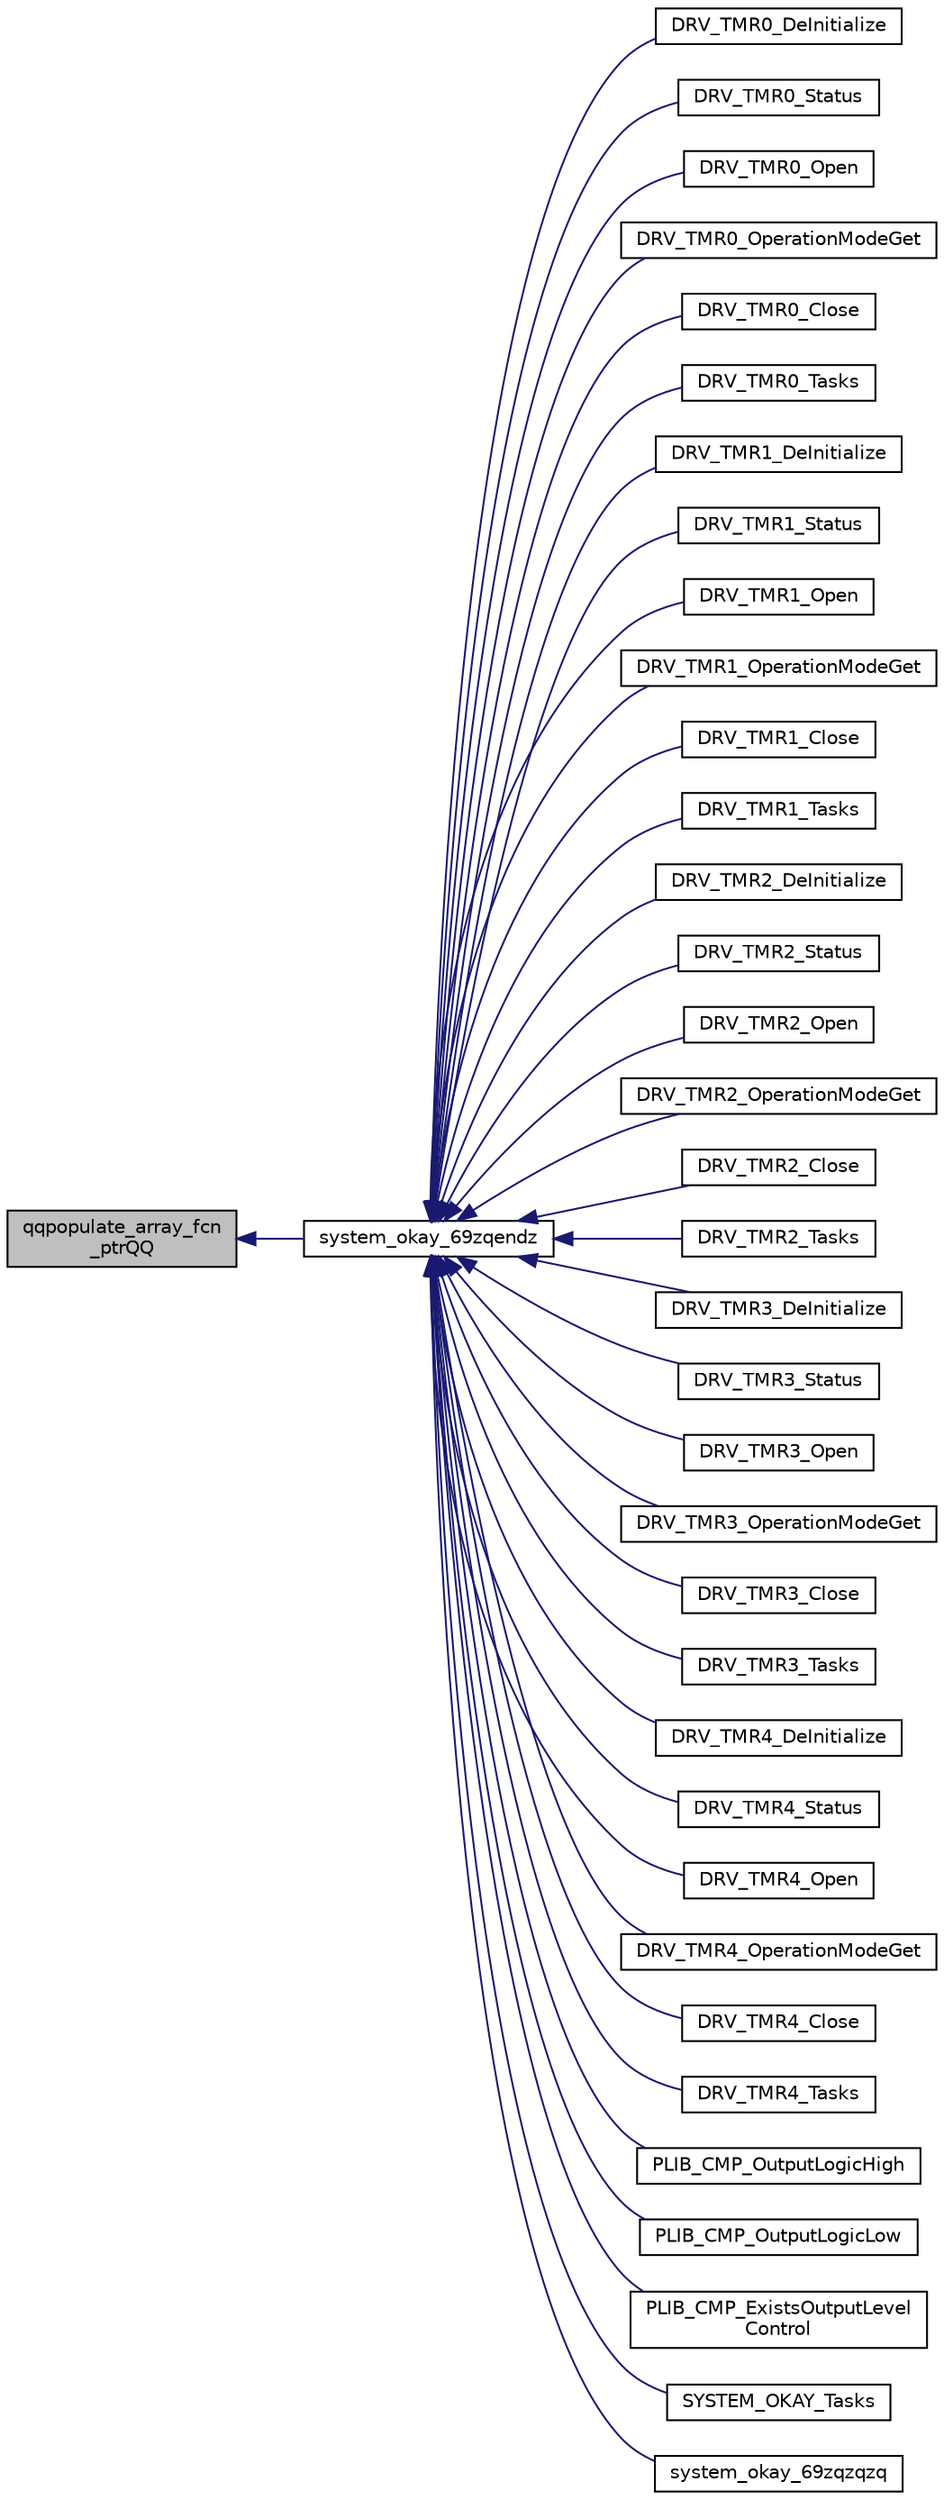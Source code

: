 digraph "qqpopulate_array_fcn_ptrQQ"
{
  edge [fontname="Helvetica",fontsize="10",labelfontname="Helvetica",labelfontsize="10"];
  node [fontname="Helvetica",fontsize="10",shape=record];
  rankdir="LR";
  Node6449 [label="qqpopulate_array_fcn\l_ptrQQ",height=0.2,width=0.4,color="black", fillcolor="grey75", style="filled", fontcolor="black"];
  Node6449 -> Node6450 [dir="back",color="midnightblue",fontsize="10",style="solid",fontname="Helvetica"];
  Node6450 [label="system_okay_69zqendz",height=0.2,width=0.4,color="black", fillcolor="white", style="filled",URL="$inszt__system__okay_8c.html#ab87233a1179bccb66e8e7c5619b53047"];
  Node6450 -> Node6451 [dir="back",color="midnightblue",fontsize="10",style="solid",fontname="Helvetica"];
  Node6451 [label="DRV_TMR0_DeInitialize",height=0.2,width=0.4,color="black", fillcolor="white", style="filled",URL="$inszt__system__okay_8c.html#ac35e22ce2277246569aa15a0142f42de"];
  Node6450 -> Node6452 [dir="back",color="midnightblue",fontsize="10",style="solid",fontname="Helvetica"];
  Node6452 [label="DRV_TMR0_Status",height=0.2,width=0.4,color="black", fillcolor="white", style="filled",URL="$inszt__system__okay_8c.html#aa0b45abb3787c0b80fba63077983fda6"];
  Node6450 -> Node6453 [dir="back",color="midnightblue",fontsize="10",style="solid",fontname="Helvetica"];
  Node6453 [label="DRV_TMR0_Open",height=0.2,width=0.4,color="black", fillcolor="white", style="filled",URL="$inszt__system__okay_8c.html#a6185be0b1acc5308100e9c168c6d9882"];
  Node6450 -> Node6454 [dir="back",color="midnightblue",fontsize="10",style="solid",fontname="Helvetica"];
  Node6454 [label="DRV_TMR0_OperationModeGet",height=0.2,width=0.4,color="black", fillcolor="white", style="filled",URL="$inszt__system__okay_8c.html#a75154e72363837310412c5f0f77ca99b"];
  Node6450 -> Node6455 [dir="back",color="midnightblue",fontsize="10",style="solid",fontname="Helvetica"];
  Node6455 [label="DRV_TMR0_Close",height=0.2,width=0.4,color="black", fillcolor="white", style="filled",URL="$inszt__system__okay_8c.html#a32eae35a1e64a44969e70c746ec9cdc2"];
  Node6450 -> Node6456 [dir="back",color="midnightblue",fontsize="10",style="solid",fontname="Helvetica"];
  Node6456 [label="DRV_TMR0_Tasks",height=0.2,width=0.4,color="black", fillcolor="white", style="filled",URL="$inszt__system__okay_8c.html#a074ed24077060483c762988f726d23e9"];
  Node6450 -> Node6457 [dir="back",color="midnightblue",fontsize="10",style="solid",fontname="Helvetica"];
  Node6457 [label="DRV_TMR1_DeInitialize",height=0.2,width=0.4,color="black", fillcolor="white", style="filled",URL="$inszt__system__okay_8c.html#abf7739f5097a1ceff5268ea070a35c9e"];
  Node6450 -> Node6458 [dir="back",color="midnightblue",fontsize="10",style="solid",fontname="Helvetica"];
  Node6458 [label="DRV_TMR1_Status",height=0.2,width=0.4,color="black", fillcolor="white", style="filled",URL="$inszt__system__okay_8c.html#af0b509a65d0cc40830845f905e72f383"];
  Node6450 -> Node6459 [dir="back",color="midnightblue",fontsize="10",style="solid",fontname="Helvetica"];
  Node6459 [label="DRV_TMR1_Open",height=0.2,width=0.4,color="black", fillcolor="white", style="filled",URL="$inszt__system__okay_8c.html#ac23662f1a2e62aff3d8576b4fb403b5e"];
  Node6450 -> Node6460 [dir="back",color="midnightblue",fontsize="10",style="solid",fontname="Helvetica"];
  Node6460 [label="DRV_TMR1_OperationModeGet",height=0.2,width=0.4,color="black", fillcolor="white", style="filled",URL="$inszt__system__okay_8c.html#a2ddcb52c248a14db2f5d3cc2b8396b4d"];
  Node6450 -> Node6461 [dir="back",color="midnightblue",fontsize="10",style="solid",fontname="Helvetica"];
  Node6461 [label="DRV_TMR1_Close",height=0.2,width=0.4,color="black", fillcolor="white", style="filled",URL="$inszt__system__okay_8c.html#a6a5cde4bb2a1f040394eff6085aa1d59"];
  Node6450 -> Node6462 [dir="back",color="midnightblue",fontsize="10",style="solid",fontname="Helvetica"];
  Node6462 [label="DRV_TMR1_Tasks",height=0.2,width=0.4,color="black", fillcolor="white", style="filled",URL="$inszt__system__okay_8c.html#a0c01e1083b80ad88b2bc0fae758b1f0e"];
  Node6450 -> Node6463 [dir="back",color="midnightblue",fontsize="10",style="solid",fontname="Helvetica"];
  Node6463 [label="DRV_TMR2_DeInitialize",height=0.2,width=0.4,color="black", fillcolor="white", style="filled",URL="$inszt__system__okay_8c.html#a0aa800750e31f5d3aea0afcd7faa41fe"];
  Node6450 -> Node6464 [dir="back",color="midnightblue",fontsize="10",style="solid",fontname="Helvetica"];
  Node6464 [label="DRV_TMR2_Status",height=0.2,width=0.4,color="black", fillcolor="white", style="filled",URL="$inszt__system__okay_8c.html#ab66021f387d5cbb3e7ab20b7718aa773"];
  Node6450 -> Node6465 [dir="back",color="midnightblue",fontsize="10",style="solid",fontname="Helvetica"];
  Node6465 [label="DRV_TMR2_Open",height=0.2,width=0.4,color="black", fillcolor="white", style="filled",URL="$inszt__system__okay_8c.html#ae3ec2e7d926f1dfcf4d5b4ec3f4452b1"];
  Node6450 -> Node6466 [dir="back",color="midnightblue",fontsize="10",style="solid",fontname="Helvetica"];
  Node6466 [label="DRV_TMR2_OperationModeGet",height=0.2,width=0.4,color="black", fillcolor="white", style="filled",URL="$inszt__system__okay_8c.html#aaec612bc5ca6823e226aa9e168f0f7e4"];
  Node6450 -> Node6467 [dir="back",color="midnightblue",fontsize="10",style="solid",fontname="Helvetica"];
  Node6467 [label="DRV_TMR2_Close",height=0.2,width=0.4,color="black", fillcolor="white", style="filled",URL="$inszt__system__okay_8c.html#a5ad44e5f36f8a566c396331e7c08c15d"];
  Node6450 -> Node6468 [dir="back",color="midnightblue",fontsize="10",style="solid",fontname="Helvetica"];
  Node6468 [label="DRV_TMR2_Tasks",height=0.2,width=0.4,color="black", fillcolor="white", style="filled",URL="$inszt__system__okay_8c.html#a4cae103296c260a0cacd0bfbb02abec6"];
  Node6450 -> Node6469 [dir="back",color="midnightblue",fontsize="10",style="solid",fontname="Helvetica"];
  Node6469 [label="DRV_TMR3_DeInitialize",height=0.2,width=0.4,color="black", fillcolor="white", style="filled",URL="$inszt__system__okay_8c.html#a51119949a1b0dc2ade9d15cd3eef3cf9"];
  Node6450 -> Node6470 [dir="back",color="midnightblue",fontsize="10",style="solid",fontname="Helvetica"];
  Node6470 [label="DRV_TMR3_Status",height=0.2,width=0.4,color="black", fillcolor="white", style="filled",URL="$inszt__system__okay_8c.html#ab337820f2261ee63bfbdbe91f999de92"];
  Node6450 -> Node6471 [dir="back",color="midnightblue",fontsize="10",style="solid",fontname="Helvetica"];
  Node6471 [label="DRV_TMR3_Open",height=0.2,width=0.4,color="black", fillcolor="white", style="filled",URL="$inszt__system__okay_8c.html#a14def85d2721c6fe7a0f52e5da985745"];
  Node6450 -> Node6472 [dir="back",color="midnightblue",fontsize="10",style="solid",fontname="Helvetica"];
  Node6472 [label="DRV_TMR3_OperationModeGet",height=0.2,width=0.4,color="black", fillcolor="white", style="filled",URL="$inszt__system__okay_8c.html#aba3d374b5742c8fed77fb9c5125906e8"];
  Node6450 -> Node6473 [dir="back",color="midnightblue",fontsize="10",style="solid",fontname="Helvetica"];
  Node6473 [label="DRV_TMR3_Close",height=0.2,width=0.4,color="black", fillcolor="white", style="filled",URL="$inszt__system__okay_8c.html#a5dd9fa4b5c96ae83f17ed22952b3526b"];
  Node6450 -> Node6474 [dir="back",color="midnightblue",fontsize="10",style="solid",fontname="Helvetica"];
  Node6474 [label="DRV_TMR3_Tasks",height=0.2,width=0.4,color="black", fillcolor="white", style="filled",URL="$inszt__system__okay_8c.html#ac4622292b2dab66f9b5ae9778db08478"];
  Node6450 -> Node6475 [dir="back",color="midnightblue",fontsize="10",style="solid",fontname="Helvetica"];
  Node6475 [label="DRV_TMR4_DeInitialize",height=0.2,width=0.4,color="black", fillcolor="white", style="filled",URL="$inszt__system__okay_8c.html#a24315793d9553d184024aea496534bc5"];
  Node6450 -> Node6476 [dir="back",color="midnightblue",fontsize="10",style="solid",fontname="Helvetica"];
  Node6476 [label="DRV_TMR4_Status",height=0.2,width=0.4,color="black", fillcolor="white", style="filled",URL="$inszt__system__okay_8c.html#aeb55a9257642cf221bcb641b25033668"];
  Node6450 -> Node6477 [dir="back",color="midnightblue",fontsize="10",style="solid",fontname="Helvetica"];
  Node6477 [label="DRV_TMR4_Open",height=0.2,width=0.4,color="black", fillcolor="white", style="filled",URL="$inszt__system__okay_8c.html#a6e2c39c5a9d8b23859be0e673b43b1b9"];
  Node6450 -> Node6478 [dir="back",color="midnightblue",fontsize="10",style="solid",fontname="Helvetica"];
  Node6478 [label="DRV_TMR4_OperationModeGet",height=0.2,width=0.4,color="black", fillcolor="white", style="filled",URL="$inszt__system__okay_8c.html#ad47780c4b3a36ef4f64841b0106a751d"];
  Node6450 -> Node6479 [dir="back",color="midnightblue",fontsize="10",style="solid",fontname="Helvetica"];
  Node6479 [label="DRV_TMR4_Close",height=0.2,width=0.4,color="black", fillcolor="white", style="filled",URL="$inszt__system__okay_8c.html#abca98245dd4f6348cc96c19911fa2f7f"];
  Node6450 -> Node6480 [dir="back",color="midnightblue",fontsize="10",style="solid",fontname="Helvetica"];
  Node6480 [label="DRV_TMR4_Tasks",height=0.2,width=0.4,color="black", fillcolor="white", style="filled",URL="$inszt__system__okay_8c.html#a97a4bb302673812056f8ad54ea70b59e"];
  Node6450 -> Node6481 [dir="back",color="midnightblue",fontsize="10",style="solid",fontname="Helvetica"];
  Node6481 [label="PLIB_CMP_OutputLogicHigh",height=0.2,width=0.4,color="black", fillcolor="white", style="filled",URL="$inszt__system__okay_8c.html#a4617327e8049cc5e084c2fcf75d0c26e"];
  Node6450 -> Node6482 [dir="back",color="midnightblue",fontsize="10",style="solid",fontname="Helvetica"];
  Node6482 [label="PLIB_CMP_OutputLogicLow",height=0.2,width=0.4,color="black", fillcolor="white", style="filled",URL="$inszt__system__okay_8c.html#a1c208365def9defbefade1e028f9af6b"];
  Node6450 -> Node6483 [dir="back",color="midnightblue",fontsize="10",style="solid",fontname="Helvetica"];
  Node6483 [label="PLIB_CMP_ExistsOutputLevel\lControl",height=0.2,width=0.4,color="black", fillcolor="white", style="filled",URL="$inszt__system__okay_8c.html#ae76012517a1b558a425081b8c4eb07a0"];
  Node6450 -> Node6484 [dir="back",color="midnightblue",fontsize="10",style="solid",fontname="Helvetica"];
  Node6484 [label="SYSTEM_OKAY_Tasks",height=0.2,width=0.4,color="black", fillcolor="white", style="filled",URL="$system__okay_8h.html#a8453de21018efd706e7eb817defceb65"];
  Node6450 -> Node6485 [dir="back",color="midnightblue",fontsize="10",style="solid",fontname="Helvetica"];
  Node6485 [label="system_okay_69zqzqzq",height=0.2,width=0.4,color="black", fillcolor="white", style="filled",URL="$inszt__system__okay_8c.html#a2ba19e0be300d999c4f2e00f617c42b5"];
}
